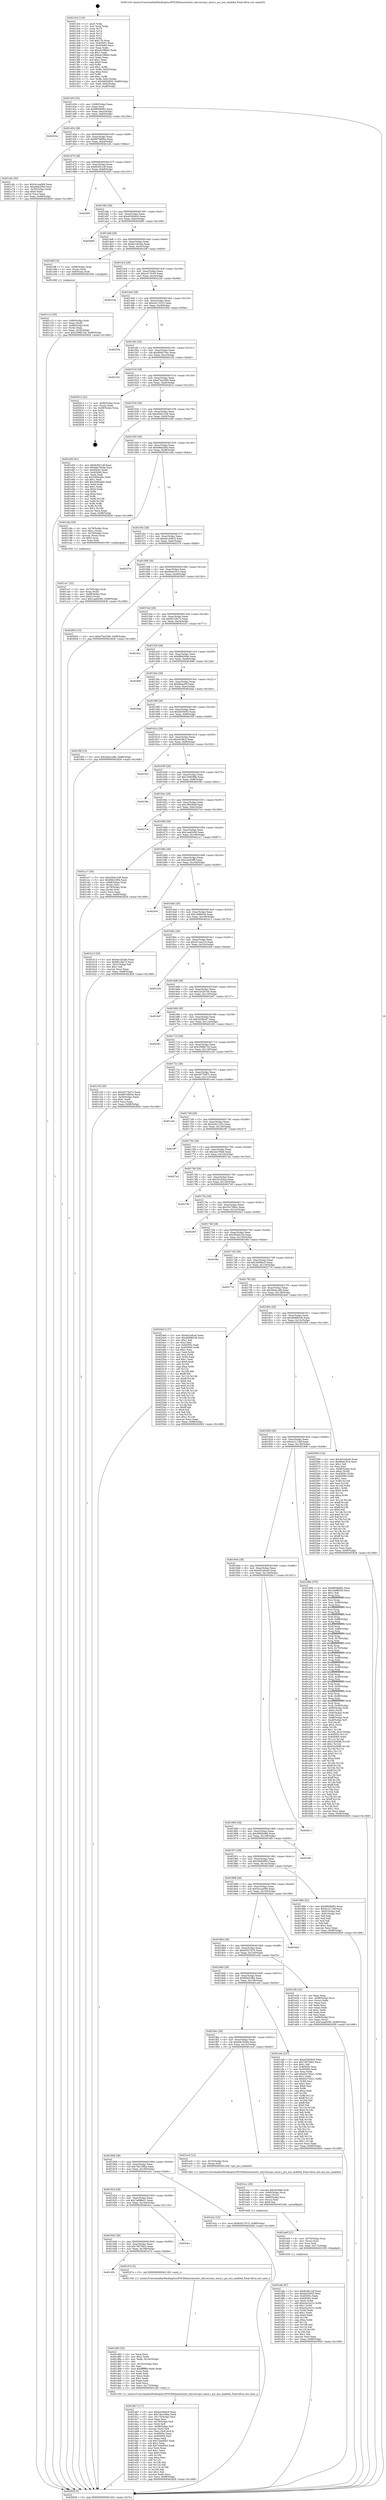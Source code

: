 digraph "0x4013c0" {
  label = "0x4013c0 (/mnt/c/Users/mathe/Desktop/tcc/POCII/binaries/extr_xhyvesrcpci_emul.c_pci_msi_enabled_Final-ollvm.out::main(0))"
  labelloc = "t"
  node[shape=record]

  Entry [label="",width=0.3,height=0.3,shape=circle,fillcolor=black,style=filled]
  "0x401434" [label="{
     0x401434 [32]\l
     | [instrs]\l
     &nbsp;&nbsp;0x401434 \<+6\>: mov -0x98(%rbp),%eax\l
     &nbsp;&nbsp;0x40143a \<+2\>: mov %eax,%ecx\l
     &nbsp;&nbsp;0x40143c \<+6\>: sub $0x885dbf62,%ecx\l
     &nbsp;&nbsp;0x401442 \<+6\>: mov %eax,-0xac(%rbp)\l
     &nbsp;&nbsp;0x401448 \<+6\>: mov %ecx,-0xb0(%rbp)\l
     &nbsp;&nbsp;0x40144e \<+6\>: je 000000000040262a \<main+0x126a\>\l
  }"]
  "0x40262a" [label="{
     0x40262a\l
  }", style=dashed]
  "0x401454" [label="{
     0x401454 [28]\l
     | [instrs]\l
     &nbsp;&nbsp;0x401454 \<+5\>: jmp 0000000000401459 \<main+0x99\>\l
     &nbsp;&nbsp;0x401459 \<+6\>: mov -0xac(%rbp),%eax\l
     &nbsp;&nbsp;0x40145f \<+5\>: sub $0x897b895a,%eax\l
     &nbsp;&nbsp;0x401464 \<+6\>: mov %eax,-0xb4(%rbp)\l
     &nbsp;&nbsp;0x40146a \<+6\>: je 0000000000401c6c \<main+0x8ac\>\l
  }"]
  Exit [label="",width=0.3,height=0.3,shape=circle,fillcolor=black,style=filled,peripheries=2]
  "0x401c6c" [label="{
     0x401c6c [30]\l
     | [instrs]\l
     &nbsp;&nbsp;0x401c6c \<+5\>: mov $0x5e1aa009,%eax\l
     &nbsp;&nbsp;0x401c71 \<+5\>: mov $0xe9de2f5d,%ecx\l
     &nbsp;&nbsp;0x401c76 \<+3\>: mov -0x30(%rbp),%edx\l
     &nbsp;&nbsp;0x401c79 \<+3\>: cmp $0x0,%edx\l
     &nbsp;&nbsp;0x401c7c \<+3\>: cmove %ecx,%eax\l
     &nbsp;&nbsp;0x401c7f \<+6\>: mov %eax,-0x98(%rbp)\l
     &nbsp;&nbsp;0x401c85 \<+5\>: jmp 0000000000402828 \<main+0x1468\>\l
  }"]
  "0x401470" [label="{
     0x401470 [28]\l
     | [instrs]\l
     &nbsp;&nbsp;0x401470 \<+5\>: jmp 0000000000401475 \<main+0xb5\>\l
     &nbsp;&nbsp;0x401475 \<+6\>: mov -0xac(%rbp),%eax\l
     &nbsp;&nbsp;0x40147b \<+5\>: sub $0x8c95c1df,%eax\l
     &nbsp;&nbsp;0x401480 \<+6\>: mov %eax,-0xb8(%rbp)\l
     &nbsp;&nbsp;0x401486 \<+6\>: je 00000000004026f3 \<main+0x1333\>\l
  }"]
  "0x401efe" [label="{
     0x401efe [97]\l
     | [instrs]\l
     &nbsp;&nbsp;0x401efe \<+5\>: mov $0x8c95c1df,%eax\l
     &nbsp;&nbsp;0x401f03 \<+5\>: mov $0xb035055,%esi\l
     &nbsp;&nbsp;0x401f08 \<+7\>: mov 0x40505c,%edx\l
     &nbsp;&nbsp;0x401f0f \<+8\>: mov 0x405060,%r8d\l
     &nbsp;&nbsp;0x401f17 \<+3\>: mov %edx,%r9d\l
     &nbsp;&nbsp;0x401f1a \<+7\>: add $0xe3a1b21c,%r9d\l
     &nbsp;&nbsp;0x401f21 \<+4\>: sub $0x1,%r9d\l
     &nbsp;&nbsp;0x401f25 \<+7\>: sub $0xe3a1b21c,%r9d\l
     &nbsp;&nbsp;0x401f2c \<+4\>: imul %r9d,%edx\l
     &nbsp;&nbsp;0x401f30 \<+3\>: and $0x1,%edx\l
     &nbsp;&nbsp;0x401f33 \<+3\>: cmp $0x0,%edx\l
     &nbsp;&nbsp;0x401f36 \<+4\>: sete %r10b\l
     &nbsp;&nbsp;0x401f3a \<+4\>: cmp $0xa,%r8d\l
     &nbsp;&nbsp;0x401f3e \<+4\>: setl %r11b\l
     &nbsp;&nbsp;0x401f42 \<+3\>: mov %r10b,%bl\l
     &nbsp;&nbsp;0x401f45 \<+3\>: and %r11b,%bl\l
     &nbsp;&nbsp;0x401f48 \<+3\>: xor %r11b,%r10b\l
     &nbsp;&nbsp;0x401f4b \<+3\>: or %r10b,%bl\l
     &nbsp;&nbsp;0x401f4e \<+3\>: test $0x1,%bl\l
     &nbsp;&nbsp;0x401f51 \<+3\>: cmovne %esi,%eax\l
     &nbsp;&nbsp;0x401f54 \<+6\>: mov %eax,-0x98(%rbp)\l
     &nbsp;&nbsp;0x401f5a \<+5\>: jmp 0000000000402828 \<main+0x1468\>\l
  }"]
  "0x4026f3" [label="{
     0x4026f3\l
  }", style=dashed]
  "0x40148c" [label="{
     0x40148c [28]\l
     | [instrs]\l
     &nbsp;&nbsp;0x40148c \<+5\>: jmp 0000000000401491 \<main+0xd1\>\l
     &nbsp;&nbsp;0x401491 \<+6\>: mov -0xac(%rbp),%eax\l
     &nbsp;&nbsp;0x401497 \<+5\>: sub $0xa5540dc9,%eax\l
     &nbsp;&nbsp;0x40149c \<+6\>: mov %eax,-0xbc(%rbp)\l
     &nbsp;&nbsp;0x4014a2 \<+6\>: je 0000000000402690 \<main+0x12d0\>\l
  }"]
  "0x401ee9" [label="{
     0x401ee9 [21]\l
     | [instrs]\l
     &nbsp;&nbsp;0x401ee9 \<+4\>: mov -0x70(%rbp),%rcx\l
     &nbsp;&nbsp;0x401eed \<+3\>: mov (%rcx),%rcx\l
     &nbsp;&nbsp;0x401ef0 \<+3\>: mov %rcx,%rdi\l
     &nbsp;&nbsp;0x401ef3 \<+6\>: mov %eax,-0x174(%rbp)\l
     &nbsp;&nbsp;0x401ef9 \<+5\>: call 0000000000401030 \<free@plt\>\l
     | [calls]\l
     &nbsp;&nbsp;0x401030 \{1\} (unknown)\l
  }"]
  "0x402690" [label="{
     0x402690\l
  }", style=dashed]
  "0x4014a8" [label="{
     0x4014a8 [28]\l
     | [instrs]\l
     &nbsp;&nbsp;0x4014a8 \<+5\>: jmp 00000000004014ad \<main+0xed\>\l
     &nbsp;&nbsp;0x4014ad \<+6\>: mov -0xac(%rbp),%eax\l
     &nbsp;&nbsp;0x4014b3 \<+5\>: sub $0xbe1d3cbb,%eax\l
     &nbsp;&nbsp;0x4014b8 \<+6\>: mov %eax,-0xc0(%rbp)\l
     &nbsp;&nbsp;0x4014be \<+6\>: je 0000000000401bff \<main+0x83f\>\l
  }"]
  "0x401ecc" [label="{
     0x401ecc [29]\l
     | [instrs]\l
     &nbsp;&nbsp;0x401ecc \<+10\>: movabs $0x4030d6,%rdi\l
     &nbsp;&nbsp;0x401ed6 \<+4\>: mov -0x60(%rbp),%rcx\l
     &nbsp;&nbsp;0x401eda \<+2\>: mov %eax,(%rcx)\l
     &nbsp;&nbsp;0x401edc \<+4\>: mov -0x60(%rbp),%rcx\l
     &nbsp;&nbsp;0x401ee0 \<+2\>: mov (%rcx),%esi\l
     &nbsp;&nbsp;0x401ee2 \<+2\>: mov $0x0,%al\l
     &nbsp;&nbsp;0x401ee4 \<+5\>: call 0000000000401040 \<printf@plt\>\l
     | [calls]\l
     &nbsp;&nbsp;0x401040 \{1\} (unknown)\l
  }"]
  "0x401bff" [label="{
     0x401bff [19]\l
     | [instrs]\l
     &nbsp;&nbsp;0x401bff \<+7\>: mov -0x88(%rbp),%rax\l
     &nbsp;&nbsp;0x401c06 \<+3\>: mov (%rax),%rax\l
     &nbsp;&nbsp;0x401c09 \<+4\>: mov 0x8(%rax),%rdi\l
     &nbsp;&nbsp;0x401c0d \<+5\>: call 0000000000401060 \<atoi@plt\>\l
     | [calls]\l
     &nbsp;&nbsp;0x401060 \{1\} (unknown)\l
  }"]
  "0x4014c4" [label="{
     0x4014c4 [28]\l
     | [instrs]\l
     &nbsp;&nbsp;0x4014c4 \<+5\>: jmp 00000000004014c9 \<main+0x109\>\l
     &nbsp;&nbsp;0x4014c9 \<+6\>: mov -0xac(%rbp),%eax\l
     &nbsp;&nbsp;0x4014cf \<+5\>: sub $0xc4170c63,%eax\l
     &nbsp;&nbsp;0x4014d4 \<+6\>: mov %eax,-0xc4(%rbp)\l
     &nbsp;&nbsp;0x4014da \<+6\>: je 000000000040222b \<main+0xe6b\>\l
  }"]
  "0x401db7" [label="{
     0x401db7 [117]\l
     | [instrs]\l
     &nbsp;&nbsp;0x401db7 \<+5\>: mov $0xa5540dc9,%ecx\l
     &nbsp;&nbsp;0x401dbc \<+5\>: mov $0x74b109ba,%edx\l
     &nbsp;&nbsp;0x401dc1 \<+6\>: mov -0x170(%rbp),%esi\l
     &nbsp;&nbsp;0x401dc7 \<+3\>: imul %eax,%esi\l
     &nbsp;&nbsp;0x401dca \<+4\>: mov -0x70(%rbp),%r8\l
     &nbsp;&nbsp;0x401dce \<+3\>: mov (%r8),%r8\l
     &nbsp;&nbsp;0x401dd1 \<+4\>: mov -0x68(%rbp),%r9\l
     &nbsp;&nbsp;0x401dd5 \<+3\>: movslq (%r9),%r9\l
     &nbsp;&nbsp;0x401dd8 \<+4\>: mov %esi,(%r8,%r9,4)\l
     &nbsp;&nbsp;0x401ddc \<+7\>: mov 0x40505c,%eax\l
     &nbsp;&nbsp;0x401de3 \<+7\>: mov 0x405060,%esi\l
     &nbsp;&nbsp;0x401dea \<+2\>: mov %eax,%edi\l
     &nbsp;&nbsp;0x401dec \<+6\>: sub $0x7cba95b3,%edi\l
     &nbsp;&nbsp;0x401df2 \<+3\>: sub $0x1,%edi\l
     &nbsp;&nbsp;0x401df5 \<+6\>: add $0x7cba95b3,%edi\l
     &nbsp;&nbsp;0x401dfb \<+3\>: imul %edi,%eax\l
     &nbsp;&nbsp;0x401dfe \<+3\>: and $0x1,%eax\l
     &nbsp;&nbsp;0x401e01 \<+3\>: cmp $0x0,%eax\l
     &nbsp;&nbsp;0x401e04 \<+4\>: sete %r10b\l
     &nbsp;&nbsp;0x401e08 \<+3\>: cmp $0xa,%esi\l
     &nbsp;&nbsp;0x401e0b \<+4\>: setl %r11b\l
     &nbsp;&nbsp;0x401e0f \<+3\>: mov %r10b,%bl\l
     &nbsp;&nbsp;0x401e12 \<+3\>: and %r11b,%bl\l
     &nbsp;&nbsp;0x401e15 \<+3\>: xor %r11b,%r10b\l
     &nbsp;&nbsp;0x401e18 \<+3\>: or %r10b,%bl\l
     &nbsp;&nbsp;0x401e1b \<+3\>: test $0x1,%bl\l
     &nbsp;&nbsp;0x401e1e \<+3\>: cmovne %edx,%ecx\l
     &nbsp;&nbsp;0x401e21 \<+6\>: mov %ecx,-0x98(%rbp)\l
     &nbsp;&nbsp;0x401e27 \<+5\>: jmp 0000000000402828 \<main+0x1468\>\l
  }"]
  "0x40222b" [label="{
     0x40222b\l
  }", style=dashed]
  "0x4014e0" [label="{
     0x4014e0 [28]\l
     | [instrs]\l
     &nbsp;&nbsp;0x4014e0 \<+5\>: jmp 00000000004014e5 \<main+0x125\>\l
     &nbsp;&nbsp;0x4014e5 \<+6\>: mov -0xac(%rbp),%eax\l
     &nbsp;&nbsp;0x4014eb \<+5\>: sub $0xcd113223,%eax\l
     &nbsp;&nbsp;0x4014f0 \<+6\>: mov %eax,-0xc8(%rbp)\l
     &nbsp;&nbsp;0x4014f6 \<+6\>: je 000000000040230a \<main+0xf4a\>\l
  }"]
  "0x401d83" [label="{
     0x401d83 [52]\l
     | [instrs]\l
     &nbsp;&nbsp;0x401d83 \<+2\>: xor %ecx,%ecx\l
     &nbsp;&nbsp;0x401d85 \<+5\>: mov $0x2,%edx\l
     &nbsp;&nbsp;0x401d8a \<+6\>: mov %edx,-0x16c(%rbp)\l
     &nbsp;&nbsp;0x401d90 \<+1\>: cltd\l
     &nbsp;&nbsp;0x401d91 \<+6\>: mov -0x16c(%rbp),%esi\l
     &nbsp;&nbsp;0x401d97 \<+2\>: idiv %esi\l
     &nbsp;&nbsp;0x401d99 \<+6\>: imul $0xfffffffe,%edx,%edx\l
     &nbsp;&nbsp;0x401d9f \<+2\>: mov %ecx,%edi\l
     &nbsp;&nbsp;0x401da1 \<+2\>: sub %edx,%edi\l
     &nbsp;&nbsp;0x401da3 \<+2\>: mov %ecx,%edx\l
     &nbsp;&nbsp;0x401da5 \<+3\>: sub $0x1,%edx\l
     &nbsp;&nbsp;0x401da8 \<+2\>: add %edx,%edi\l
     &nbsp;&nbsp;0x401daa \<+2\>: sub %edi,%ecx\l
     &nbsp;&nbsp;0x401dac \<+6\>: mov %ecx,-0x170(%rbp)\l
     &nbsp;&nbsp;0x401db2 \<+5\>: call 0000000000401160 \<next_i\>\l
     | [calls]\l
     &nbsp;&nbsp;0x401160 \{1\} (/mnt/c/Users/mathe/Desktop/tcc/POCII/binaries/extr_xhyvesrcpci_emul.c_pci_msi_enabled_Final-ollvm.out::next_i)\l
  }"]
  "0x40230a" [label="{
     0x40230a\l
  }", style=dashed]
  "0x4014fc" [label="{
     0x4014fc [28]\l
     | [instrs]\l
     &nbsp;&nbsp;0x4014fc \<+5\>: jmp 0000000000401501 \<main+0x141\>\l
     &nbsp;&nbsp;0x401501 \<+6\>: mov -0xac(%rbp),%eax\l
     &nbsp;&nbsp;0x401507 \<+5\>: sub $0xd0d473ec,%eax\l
     &nbsp;&nbsp;0x40150c \<+6\>: mov %eax,-0xcc(%rbp)\l
     &nbsp;&nbsp;0x401512 \<+6\>: je 0000000000402162 \<main+0xda2\>\l
  }"]
  "0x40195c" [label="{
     0x40195c\l
  }", style=dashed]
  "0x402162" [label="{
     0x402162\l
  }", style=dashed]
  "0x401518" [label="{
     0x401518 [28]\l
     | [instrs]\l
     &nbsp;&nbsp;0x401518 \<+5\>: jmp 000000000040151d \<main+0x15d\>\l
     &nbsp;&nbsp;0x40151d \<+6\>: mov -0xac(%rbp),%eax\l
     &nbsp;&nbsp;0x401523 \<+5\>: sub $0xd7be3290,%eax\l
     &nbsp;&nbsp;0x401528 \<+6\>: mov %eax,-0xd0(%rbp)\l
     &nbsp;&nbsp;0x40152e \<+6\>: je 0000000000402612 \<main+0x1252\>\l
  }"]
  "0x401d7e" [label="{
     0x401d7e [5]\l
     | [instrs]\l
     &nbsp;&nbsp;0x401d7e \<+5\>: call 0000000000401160 \<next_i\>\l
     | [calls]\l
     &nbsp;&nbsp;0x401160 \{1\} (/mnt/c/Users/mathe/Desktop/tcc/POCII/binaries/extr_xhyvesrcpci_emul.c_pci_msi_enabled_Final-ollvm.out::next_i)\l
  }"]
  "0x402612" [label="{
     0x402612 [24]\l
     | [instrs]\l
     &nbsp;&nbsp;0x402612 \<+7\>: mov -0x90(%rbp),%rax\l
     &nbsp;&nbsp;0x402619 \<+2\>: mov (%rax),%eax\l
     &nbsp;&nbsp;0x40261b \<+4\>: lea -0x28(%rbp),%rsp\l
     &nbsp;&nbsp;0x40261f \<+1\>: pop %rbx\l
     &nbsp;&nbsp;0x402620 \<+2\>: pop %r12\l
     &nbsp;&nbsp;0x402622 \<+2\>: pop %r13\l
     &nbsp;&nbsp;0x402624 \<+2\>: pop %r14\l
     &nbsp;&nbsp;0x402626 \<+2\>: pop %r15\l
     &nbsp;&nbsp;0x402628 \<+1\>: pop %rbp\l
     &nbsp;&nbsp;0x402629 \<+1\>: ret\l
  }"]
  "0x401534" [label="{
     0x401534 [28]\l
     | [instrs]\l
     &nbsp;&nbsp;0x401534 \<+5\>: jmp 0000000000401539 \<main+0x179\>\l
     &nbsp;&nbsp;0x401539 \<+6\>: mov -0xac(%rbp),%eax\l
     &nbsp;&nbsp;0x40153f \<+5\>: sub $0xe5b61238,%eax\l
     &nbsp;&nbsp;0x401544 \<+6\>: mov %eax,-0xd4(%rbp)\l
     &nbsp;&nbsp;0x40154a \<+6\>: je 0000000000401e65 \<main+0xaa5\>\l
  }"]
  "0x401940" [label="{
     0x401940 [28]\l
     | [instrs]\l
     &nbsp;&nbsp;0x401940 \<+5\>: jmp 0000000000401945 \<main+0x585\>\l
     &nbsp;&nbsp;0x401945 \<+6\>: mov -0xac(%rbp),%eax\l
     &nbsp;&nbsp;0x40194b \<+5\>: sub $0x7d07feb2,%eax\l
     &nbsp;&nbsp;0x401950 \<+6\>: mov %eax,-0x168(%rbp)\l
     &nbsp;&nbsp;0x401956 \<+6\>: je 0000000000401d7e \<main+0x9be\>\l
  }"]
  "0x401e65" [label="{
     0x401e65 [91]\l
     | [instrs]\l
     &nbsp;&nbsp;0x401e65 \<+5\>: mov $0x8c95c1df,%eax\l
     &nbsp;&nbsp;0x401e6a \<+5\>: mov $0x6de765da,%ecx\l
     &nbsp;&nbsp;0x401e6f \<+7\>: mov 0x40505c,%edx\l
     &nbsp;&nbsp;0x401e76 \<+7\>: mov 0x405060,%esi\l
     &nbsp;&nbsp;0x401e7d \<+2\>: mov %edx,%edi\l
     &nbsp;&nbsp;0x401e7f \<+6\>: sub $0x340bcb6c,%edi\l
     &nbsp;&nbsp;0x401e85 \<+3\>: sub $0x1,%edi\l
     &nbsp;&nbsp;0x401e88 \<+6\>: add $0x340bcb6c,%edi\l
     &nbsp;&nbsp;0x401e8e \<+3\>: imul %edi,%edx\l
     &nbsp;&nbsp;0x401e91 \<+3\>: and $0x1,%edx\l
     &nbsp;&nbsp;0x401e94 \<+3\>: cmp $0x0,%edx\l
     &nbsp;&nbsp;0x401e97 \<+4\>: sete %r8b\l
     &nbsp;&nbsp;0x401e9b \<+3\>: cmp $0xa,%esi\l
     &nbsp;&nbsp;0x401e9e \<+4\>: setl %r9b\l
     &nbsp;&nbsp;0x401ea2 \<+3\>: mov %r8b,%r10b\l
     &nbsp;&nbsp;0x401ea5 \<+3\>: and %r9b,%r10b\l
     &nbsp;&nbsp;0x401ea8 \<+3\>: xor %r9b,%r8b\l
     &nbsp;&nbsp;0x401eab \<+3\>: or %r8b,%r10b\l
     &nbsp;&nbsp;0x401eae \<+4\>: test $0x1,%r10b\l
     &nbsp;&nbsp;0x401eb2 \<+3\>: cmovne %ecx,%eax\l
     &nbsp;&nbsp;0x401eb5 \<+6\>: mov %eax,-0x98(%rbp)\l
     &nbsp;&nbsp;0x401ebb \<+5\>: jmp 0000000000402828 \<main+0x1468\>\l
  }"]
  "0x401550" [label="{
     0x401550 [28]\l
     | [instrs]\l
     &nbsp;&nbsp;0x401550 \<+5\>: jmp 0000000000401555 \<main+0x195\>\l
     &nbsp;&nbsp;0x401555 \<+6\>: mov -0xac(%rbp),%eax\l
     &nbsp;&nbsp;0x40155b \<+5\>: sub $0xe9de2f5d,%eax\l
     &nbsp;&nbsp;0x401560 \<+6\>: mov %eax,-0xd8(%rbp)\l
     &nbsp;&nbsp;0x401566 \<+6\>: je 0000000000401c8a \<main+0x8ca\>\l
  }"]
  "0x4024cc" [label="{
     0x4024cc\l
  }", style=dashed]
  "0x401c8a" [label="{
     0x401c8a [29]\l
     | [instrs]\l
     &nbsp;&nbsp;0x401c8a \<+4\>: mov -0x78(%rbp),%rax\l
     &nbsp;&nbsp;0x401c8e \<+6\>: movl $0x1,(%rax)\l
     &nbsp;&nbsp;0x401c94 \<+4\>: mov -0x78(%rbp),%rax\l
     &nbsp;&nbsp;0x401c98 \<+3\>: movslq (%rax),%rax\l
     &nbsp;&nbsp;0x401c9b \<+4\>: shl $0x2,%rax\l
     &nbsp;&nbsp;0x401c9f \<+3\>: mov %rax,%rdi\l
     &nbsp;&nbsp;0x401ca2 \<+5\>: call 0000000000401050 \<malloc@plt\>\l
     | [calls]\l
     &nbsp;&nbsp;0x401050 \{1\} (unknown)\l
  }"]
  "0x40156c" [label="{
     0x40156c [28]\l
     | [instrs]\l
     &nbsp;&nbsp;0x40156c \<+5\>: jmp 0000000000401571 \<main+0x1b1\>\l
     &nbsp;&nbsp;0x401571 \<+6\>: mov -0xac(%rbp),%eax\l
     &nbsp;&nbsp;0x401577 \<+5\>: sub $0xeb1d3b22,%eax\l
     &nbsp;&nbsp;0x40157c \<+6\>: mov %eax,-0xdc(%rbp)\l
     &nbsp;&nbsp;0x401582 \<+6\>: je 000000000040237d \<main+0xfbd\>\l
  }"]
  "0x401924" [label="{
     0x401924 [28]\l
     | [instrs]\l
     &nbsp;&nbsp;0x401924 \<+5\>: jmp 0000000000401929 \<main+0x569\>\l
     &nbsp;&nbsp;0x401929 \<+6\>: mov -0xac(%rbp),%eax\l
     &nbsp;&nbsp;0x40192f \<+5\>: sub $0x7a898e21,%eax\l
     &nbsp;&nbsp;0x401934 \<+6\>: mov %eax,-0x164(%rbp)\l
     &nbsp;&nbsp;0x40193a \<+6\>: je 00000000004024cc \<main+0x110c\>\l
  }"]
  "0x40237d" [label="{
     0x40237d\l
  }", style=dashed]
  "0x401588" [label="{
     0x401588 [28]\l
     | [instrs]\l
     &nbsp;&nbsp;0x401588 \<+5\>: jmp 000000000040158d \<main+0x1cd\>\l
     &nbsp;&nbsp;0x40158d \<+6\>: mov -0xac(%rbp),%eax\l
     &nbsp;&nbsp;0x401593 \<+5\>: sub $0xf0eb1814,%eax\l
     &nbsp;&nbsp;0x401598 \<+6\>: mov %eax,-0xe0(%rbp)\l
     &nbsp;&nbsp;0x40159e \<+6\>: je 0000000000402603 \<main+0x1243\>\l
  }"]
  "0x401e2c" [label="{
     0x401e2c [15]\l
     | [instrs]\l
     &nbsp;&nbsp;0x401e2c \<+10\>: movl $0x64527b75,-0x98(%rbp)\l
     &nbsp;&nbsp;0x401e36 \<+5\>: jmp 0000000000402828 \<main+0x1468\>\l
  }"]
  "0x402603" [label="{
     0x402603 [15]\l
     | [instrs]\l
     &nbsp;&nbsp;0x402603 \<+10\>: movl $0xd7be3290,-0x98(%rbp)\l
     &nbsp;&nbsp;0x40260d \<+5\>: jmp 0000000000402828 \<main+0x1468\>\l
  }"]
  "0x4015a4" [label="{
     0x4015a4 [28]\l
     | [instrs]\l
     &nbsp;&nbsp;0x4015a4 \<+5\>: jmp 00000000004015a9 \<main+0x1e9\>\l
     &nbsp;&nbsp;0x4015a9 \<+6\>: mov -0xac(%rbp),%eax\l
     &nbsp;&nbsp;0x4015af \<+5\>: sub $0xf6129a72,%eax\l
     &nbsp;&nbsp;0x4015b4 \<+6\>: mov %eax,-0xe4(%rbp)\l
     &nbsp;&nbsp;0x4015ba \<+6\>: je 0000000000401b31 \<main+0x771\>\l
  }"]
  "0x401908" [label="{
     0x401908 [28]\l
     | [instrs]\l
     &nbsp;&nbsp;0x401908 \<+5\>: jmp 000000000040190d \<main+0x54d\>\l
     &nbsp;&nbsp;0x40190d \<+6\>: mov -0xac(%rbp),%eax\l
     &nbsp;&nbsp;0x401913 \<+5\>: sub $0x74b109ba,%eax\l
     &nbsp;&nbsp;0x401918 \<+6\>: mov %eax,-0x160(%rbp)\l
     &nbsp;&nbsp;0x40191e \<+6\>: je 0000000000401e2c \<main+0xa6c\>\l
  }"]
  "0x401b31" [label="{
     0x401b31\l
  }", style=dashed]
  "0x4015c0" [label="{
     0x4015c0 [28]\l
     | [instrs]\l
     &nbsp;&nbsp;0x4015c0 \<+5\>: jmp 00000000004015c5 \<main+0x205\>\l
     &nbsp;&nbsp;0x4015c5 \<+6\>: mov -0xac(%rbp),%eax\l
     &nbsp;&nbsp;0x4015cb \<+5\>: sub $0xf86d264b,%eax\l
     &nbsp;&nbsp;0x4015d0 \<+6\>: mov %eax,-0xe8(%rbp)\l
     &nbsp;&nbsp;0x4015d6 \<+6\>: je 000000000040266f \<main+0x12af\>\l
  }"]
  "0x401ec0" [label="{
     0x401ec0 [12]\l
     | [instrs]\l
     &nbsp;&nbsp;0x401ec0 \<+4\>: mov -0x70(%rbp),%rax\l
     &nbsp;&nbsp;0x401ec4 \<+3\>: mov (%rax),%rdi\l
     &nbsp;&nbsp;0x401ec7 \<+5\>: call 00000000004013b0 \<pci_msi_enabled\>\l
     | [calls]\l
     &nbsp;&nbsp;0x4013b0 \{1\} (/mnt/c/Users/mathe/Desktop/tcc/POCII/binaries/extr_xhyvesrcpci_emul.c_pci_msi_enabled_Final-ollvm.out::pci_msi_enabled)\l
  }"]
  "0x40266f" [label="{
     0x40266f\l
  }", style=dashed]
  "0x4015dc" [label="{
     0x4015dc [28]\l
     | [instrs]\l
     &nbsp;&nbsp;0x4015dc \<+5\>: jmp 00000000004015e1 \<main+0x221\>\l
     &nbsp;&nbsp;0x4015e1 \<+6\>: mov -0xac(%rbp),%eax\l
     &nbsp;&nbsp;0x4015e7 \<+5\>: sub $0xfa6acf5f,%eax\l
     &nbsp;&nbsp;0x4015ec \<+6\>: mov %eax,-0xec(%rbp)\l
     &nbsp;&nbsp;0x4015f2 \<+6\>: je 00000000004024ae \<main+0x10ee\>\l
  }"]
  "0x4018ec" [label="{
     0x4018ec [28]\l
     | [instrs]\l
     &nbsp;&nbsp;0x4018ec \<+5\>: jmp 00000000004018f1 \<main+0x531\>\l
     &nbsp;&nbsp;0x4018f1 \<+6\>: mov -0xac(%rbp),%eax\l
     &nbsp;&nbsp;0x4018f7 \<+5\>: sub $0x6de765da,%eax\l
     &nbsp;&nbsp;0x4018fc \<+6\>: mov %eax,-0x15c(%rbp)\l
     &nbsp;&nbsp;0x401902 \<+6\>: je 0000000000401ec0 \<main+0xb00\>\l
  }"]
  "0x4024ae" [label="{
     0x4024ae\l
  }", style=dashed]
  "0x4015f8" [label="{
     0x4015f8 [28]\l
     | [instrs]\l
     &nbsp;&nbsp;0x4015f8 \<+5\>: jmp 00000000004015fd \<main+0x23d\>\l
     &nbsp;&nbsp;0x4015fd \<+6\>: mov -0xac(%rbp),%eax\l
     &nbsp;&nbsp;0x401603 \<+5\>: sub $0xb035055,%eax\l
     &nbsp;&nbsp;0x401608 \<+6\>: mov %eax,-0xf0(%rbp)\l
     &nbsp;&nbsp;0x40160e \<+6\>: je 0000000000401f5f \<main+0xb9f\>\l
  }"]
  "0x401ceb" [label="{
     0x401ceb [147]\l
     | [instrs]\l
     &nbsp;&nbsp;0x401ceb \<+5\>: mov $0xa5540dc9,%eax\l
     &nbsp;&nbsp;0x401cf0 \<+5\>: mov $0x7d07feb2,%ecx\l
     &nbsp;&nbsp;0x401cf5 \<+2\>: mov $0x1,%dl\l
     &nbsp;&nbsp;0x401cf7 \<+7\>: mov 0x40505c,%esi\l
     &nbsp;&nbsp;0x401cfe \<+7\>: mov 0x405060,%edi\l
     &nbsp;&nbsp;0x401d05 \<+3\>: mov %esi,%r8d\l
     &nbsp;&nbsp;0x401d08 \<+7\>: add $0x83c70421,%r8d\l
     &nbsp;&nbsp;0x401d0f \<+4\>: sub $0x1,%r8d\l
     &nbsp;&nbsp;0x401d13 \<+7\>: sub $0x83c70421,%r8d\l
     &nbsp;&nbsp;0x401d1a \<+4\>: imul %r8d,%esi\l
     &nbsp;&nbsp;0x401d1e \<+3\>: and $0x1,%esi\l
     &nbsp;&nbsp;0x401d21 \<+3\>: cmp $0x0,%esi\l
     &nbsp;&nbsp;0x401d24 \<+4\>: sete %r9b\l
     &nbsp;&nbsp;0x401d28 \<+3\>: cmp $0xa,%edi\l
     &nbsp;&nbsp;0x401d2b \<+4\>: setl %r10b\l
     &nbsp;&nbsp;0x401d2f \<+3\>: mov %r9b,%r11b\l
     &nbsp;&nbsp;0x401d32 \<+4\>: xor $0xff,%r11b\l
     &nbsp;&nbsp;0x401d36 \<+3\>: mov %r10b,%bl\l
     &nbsp;&nbsp;0x401d39 \<+3\>: xor $0xff,%bl\l
     &nbsp;&nbsp;0x401d3c \<+3\>: xor $0x0,%dl\l
     &nbsp;&nbsp;0x401d3f \<+3\>: mov %r11b,%r14b\l
     &nbsp;&nbsp;0x401d42 \<+4\>: and $0x0,%r14b\l
     &nbsp;&nbsp;0x401d46 \<+3\>: and %dl,%r9b\l
     &nbsp;&nbsp;0x401d49 \<+3\>: mov %bl,%r15b\l
     &nbsp;&nbsp;0x401d4c \<+4\>: and $0x0,%r15b\l
     &nbsp;&nbsp;0x401d50 \<+3\>: and %dl,%r10b\l
     &nbsp;&nbsp;0x401d53 \<+3\>: or %r9b,%r14b\l
     &nbsp;&nbsp;0x401d56 \<+3\>: or %r10b,%r15b\l
     &nbsp;&nbsp;0x401d59 \<+3\>: xor %r15b,%r14b\l
     &nbsp;&nbsp;0x401d5c \<+3\>: or %bl,%r11b\l
     &nbsp;&nbsp;0x401d5f \<+4\>: xor $0xff,%r11b\l
     &nbsp;&nbsp;0x401d63 \<+3\>: or $0x0,%dl\l
     &nbsp;&nbsp;0x401d66 \<+3\>: and %dl,%r11b\l
     &nbsp;&nbsp;0x401d69 \<+3\>: or %r11b,%r14b\l
     &nbsp;&nbsp;0x401d6c \<+4\>: test $0x1,%r14b\l
     &nbsp;&nbsp;0x401d70 \<+3\>: cmovne %ecx,%eax\l
     &nbsp;&nbsp;0x401d73 \<+6\>: mov %eax,-0x98(%rbp)\l
     &nbsp;&nbsp;0x401d79 \<+5\>: jmp 0000000000402828 \<main+0x1468\>\l
  }"]
  "0x401f5f" [label="{
     0x401f5f [15]\l
     | [instrs]\l
     &nbsp;&nbsp;0x401f5f \<+10\>: movl $0x3b4a1a9b,-0x98(%rbp)\l
     &nbsp;&nbsp;0x401f69 \<+5\>: jmp 0000000000402828 \<main+0x1468\>\l
  }"]
  "0x401614" [label="{
     0x401614 [28]\l
     | [instrs]\l
     &nbsp;&nbsp;0x401614 \<+5\>: jmp 0000000000401619 \<main+0x259\>\l
     &nbsp;&nbsp;0x401619 \<+6\>: mov -0xac(%rbp),%eax\l
     &nbsp;&nbsp;0x40161f \<+5\>: sub $0xc81f6c3,%eax\l
     &nbsp;&nbsp;0x401624 \<+6\>: mov %eax,-0xf4(%rbp)\l
     &nbsp;&nbsp;0x40162a \<+6\>: je 00000000004023e2 \<main+0x1022\>\l
  }"]
  "0x4018d0" [label="{
     0x4018d0 [28]\l
     | [instrs]\l
     &nbsp;&nbsp;0x4018d0 \<+5\>: jmp 00000000004018d5 \<main+0x515\>\l
     &nbsp;&nbsp;0x4018d5 \<+6\>: mov -0xac(%rbp),%eax\l
     &nbsp;&nbsp;0x4018db \<+5\>: sub $0x69422f94,%eax\l
     &nbsp;&nbsp;0x4018e0 \<+6\>: mov %eax,-0x158(%rbp)\l
     &nbsp;&nbsp;0x4018e6 \<+6\>: je 0000000000401ceb \<main+0x92b\>\l
  }"]
  "0x4023e2" [label="{
     0x4023e2\l
  }", style=dashed]
  "0x401630" [label="{
     0x401630 [28]\l
     | [instrs]\l
     &nbsp;&nbsp;0x401630 \<+5\>: jmp 0000000000401635 \<main+0x275\>\l
     &nbsp;&nbsp;0x401635 \<+6\>: mov -0xac(%rbp),%eax\l
     &nbsp;&nbsp;0x40163b \<+5\>: sub $0x18483f9b,%eax\l
     &nbsp;&nbsp;0x401640 \<+6\>: mov %eax,-0xf8(%rbp)\l
     &nbsp;&nbsp;0x401646 \<+6\>: je 000000000040238c \<main+0xfcc\>\l
  }"]
  "0x401e3b" [label="{
     0x401e3b [42]\l
     | [instrs]\l
     &nbsp;&nbsp;0x401e3b \<+2\>: xor %eax,%eax\l
     &nbsp;&nbsp;0x401e3d \<+4\>: mov -0x68(%rbp),%rcx\l
     &nbsp;&nbsp;0x401e41 \<+2\>: mov (%rcx),%edx\l
     &nbsp;&nbsp;0x401e43 \<+2\>: mov %eax,%esi\l
     &nbsp;&nbsp;0x401e45 \<+2\>: sub %edx,%esi\l
     &nbsp;&nbsp;0x401e47 \<+2\>: mov %eax,%edx\l
     &nbsp;&nbsp;0x401e49 \<+3\>: sub $0x1,%edx\l
     &nbsp;&nbsp;0x401e4c \<+2\>: add %edx,%esi\l
     &nbsp;&nbsp;0x401e4e \<+2\>: sub %esi,%eax\l
     &nbsp;&nbsp;0x401e50 \<+4\>: mov -0x68(%rbp),%rcx\l
     &nbsp;&nbsp;0x401e54 \<+2\>: mov %eax,(%rcx)\l
     &nbsp;&nbsp;0x401e56 \<+10\>: movl $0x1aad5c90,-0x98(%rbp)\l
     &nbsp;&nbsp;0x401e60 \<+5\>: jmp 0000000000402828 \<main+0x1468\>\l
  }"]
  "0x40238c" [label="{
     0x40238c\l
  }", style=dashed]
  "0x40164c" [label="{
     0x40164c [28]\l
     | [instrs]\l
     &nbsp;&nbsp;0x40164c \<+5\>: jmp 0000000000401651 \<main+0x291\>\l
     &nbsp;&nbsp;0x401651 \<+6\>: mov -0xac(%rbp),%eax\l
     &nbsp;&nbsp;0x401657 \<+5\>: sub $0x18f2d04f,%eax\l
     &nbsp;&nbsp;0x40165c \<+6\>: mov %eax,-0xfc(%rbp)\l
     &nbsp;&nbsp;0x401662 \<+6\>: je 00000000004027c4 \<main+0x1404\>\l
  }"]
  "0x4018b4" [label="{
     0x4018b4 [28]\l
     | [instrs]\l
     &nbsp;&nbsp;0x4018b4 \<+5\>: jmp 00000000004018b9 \<main+0x4f9\>\l
     &nbsp;&nbsp;0x4018b9 \<+6\>: mov -0xac(%rbp),%eax\l
     &nbsp;&nbsp;0x4018bf \<+5\>: sub $0x64527b75,%eax\l
     &nbsp;&nbsp;0x4018c4 \<+6\>: mov %eax,-0x154(%rbp)\l
     &nbsp;&nbsp;0x4018ca \<+6\>: je 0000000000401e3b \<main+0xa7b\>\l
  }"]
  "0x4027c4" [label="{
     0x4027c4\l
  }", style=dashed]
  "0x401668" [label="{
     0x401668 [28]\l
     | [instrs]\l
     &nbsp;&nbsp;0x401668 \<+5\>: jmp 000000000040166d \<main+0x2ad\>\l
     &nbsp;&nbsp;0x40166d \<+6\>: mov -0xac(%rbp),%eax\l
     &nbsp;&nbsp;0x401673 \<+5\>: sub $0x1aad5c90,%eax\l
     &nbsp;&nbsp;0x401678 \<+6\>: mov %eax,-0x100(%rbp)\l
     &nbsp;&nbsp;0x40167e \<+6\>: je 0000000000401cc7 \<main+0x907\>\l
  }"]
  "0x4024bd" [label="{
     0x4024bd\l
  }", style=dashed]
  "0x401cc7" [label="{
     0x401cc7 [36]\l
     | [instrs]\l
     &nbsp;&nbsp;0x401cc7 \<+5\>: mov $0xe5b61238,%eax\l
     &nbsp;&nbsp;0x401ccc \<+5\>: mov $0x69422f94,%ecx\l
     &nbsp;&nbsp;0x401cd1 \<+4\>: mov -0x68(%rbp),%rdx\l
     &nbsp;&nbsp;0x401cd5 \<+2\>: mov (%rdx),%esi\l
     &nbsp;&nbsp;0x401cd7 \<+4\>: mov -0x78(%rbp),%rdx\l
     &nbsp;&nbsp;0x401cdb \<+2\>: cmp (%rdx),%esi\l
     &nbsp;&nbsp;0x401cdd \<+3\>: cmovl %ecx,%eax\l
     &nbsp;&nbsp;0x401ce0 \<+6\>: mov %eax,-0x98(%rbp)\l
     &nbsp;&nbsp;0x401ce6 \<+5\>: jmp 0000000000402828 \<main+0x1468\>\l
  }"]
  "0x401684" [label="{
     0x401684 [28]\l
     | [instrs]\l
     &nbsp;&nbsp;0x401684 \<+5\>: jmp 0000000000401689 \<main+0x2c9\>\l
     &nbsp;&nbsp;0x401689 \<+6\>: mov -0xac(%rbp),%eax\l
     &nbsp;&nbsp;0x40168f \<+5\>: sub $0x1ee81ff9,%eax\l
     &nbsp;&nbsp;0x401694 \<+6\>: mov %eax,-0x104(%rbp)\l
     &nbsp;&nbsp;0x40169a \<+6\>: je 00000000004020c0 \<main+0xd00\>\l
  }"]
  "0x401ca7" [label="{
     0x401ca7 [32]\l
     | [instrs]\l
     &nbsp;&nbsp;0x401ca7 \<+4\>: mov -0x70(%rbp),%rdi\l
     &nbsp;&nbsp;0x401cab \<+3\>: mov %rax,(%rdi)\l
     &nbsp;&nbsp;0x401cae \<+4\>: mov -0x68(%rbp),%rax\l
     &nbsp;&nbsp;0x401cb2 \<+6\>: movl $0x0,(%rax)\l
     &nbsp;&nbsp;0x401cb8 \<+10\>: movl $0x1aad5c90,-0x98(%rbp)\l
     &nbsp;&nbsp;0x401cc2 \<+5\>: jmp 0000000000402828 \<main+0x1468\>\l
  }"]
  "0x4020c0" [label="{
     0x4020c0\l
  }", style=dashed]
  "0x4016a0" [label="{
     0x4016a0 [28]\l
     | [instrs]\l
     &nbsp;&nbsp;0x4016a0 \<+5\>: jmp 00000000004016a5 \<main+0x2e5\>\l
     &nbsp;&nbsp;0x4016a5 \<+6\>: mov -0xac(%rbp),%eax\l
     &nbsp;&nbsp;0x4016ab \<+5\>: sub $0x1fe8603d,%eax\l
     &nbsp;&nbsp;0x4016b0 \<+6\>: mov %eax,-0x108(%rbp)\l
     &nbsp;&nbsp;0x4016b6 \<+6\>: je 0000000000401b13 \<main+0x753\>\l
  }"]
  "0x401c12" [label="{
     0x401c12 [30]\l
     | [instrs]\l
     &nbsp;&nbsp;0x401c12 \<+4\>: mov -0x80(%rbp),%rdi\l
     &nbsp;&nbsp;0x401c16 \<+2\>: mov %eax,(%rdi)\l
     &nbsp;&nbsp;0x401c18 \<+4\>: mov -0x80(%rbp),%rdi\l
     &nbsp;&nbsp;0x401c1c \<+2\>: mov (%rdi),%eax\l
     &nbsp;&nbsp;0x401c1e \<+3\>: mov %eax,-0x30(%rbp)\l
     &nbsp;&nbsp;0x401c21 \<+10\>: movl $0x2599b72d,-0x98(%rbp)\l
     &nbsp;&nbsp;0x401c2b \<+5\>: jmp 0000000000402828 \<main+0x1468\>\l
  }"]
  "0x401b13" [label="{
     0x401b13 [30]\l
     | [instrs]\l
     &nbsp;&nbsp;0x401b13 \<+5\>: mov $0xbe1d3cbb,%eax\l
     &nbsp;&nbsp;0x401b18 \<+5\>: mov $0xf6129a72,%ecx\l
     &nbsp;&nbsp;0x401b1d \<+3\>: mov -0x31(%rbp),%dl\l
     &nbsp;&nbsp;0x401b20 \<+3\>: test $0x1,%dl\l
     &nbsp;&nbsp;0x401b23 \<+3\>: cmovne %ecx,%eax\l
     &nbsp;&nbsp;0x401b26 \<+6\>: mov %eax,-0x98(%rbp)\l
     &nbsp;&nbsp;0x401b2c \<+5\>: jmp 0000000000402828 \<main+0x1468\>\l
  }"]
  "0x4016bc" [label="{
     0x4016bc [28]\l
     | [instrs]\l
     &nbsp;&nbsp;0x4016bc \<+5\>: jmp 00000000004016c1 \<main+0x301\>\l
     &nbsp;&nbsp;0x4016c1 \<+6\>: mov -0xac(%rbp),%eax\l
     &nbsp;&nbsp;0x4016c7 \<+5\>: sub $0x221ea216,%eax\l
     &nbsp;&nbsp;0x4016cc \<+6\>: mov %eax,-0x10c(%rbp)\l
     &nbsp;&nbsp;0x4016d2 \<+6\>: je 000000000040220d \<main+0xe4d\>\l
  }"]
  "0x4013c0" [label="{
     0x4013c0 [116]\l
     | [instrs]\l
     &nbsp;&nbsp;0x4013c0 \<+1\>: push %rbp\l
     &nbsp;&nbsp;0x4013c1 \<+3\>: mov %rsp,%rbp\l
     &nbsp;&nbsp;0x4013c4 \<+2\>: push %r15\l
     &nbsp;&nbsp;0x4013c6 \<+2\>: push %r14\l
     &nbsp;&nbsp;0x4013c8 \<+2\>: push %r13\l
     &nbsp;&nbsp;0x4013ca \<+2\>: push %r12\l
     &nbsp;&nbsp;0x4013cc \<+1\>: push %rbx\l
     &nbsp;&nbsp;0x4013cd \<+7\>: sub $0x178,%rsp\l
     &nbsp;&nbsp;0x4013d4 \<+7\>: mov 0x40505c,%eax\l
     &nbsp;&nbsp;0x4013db \<+7\>: mov 0x405060,%ecx\l
     &nbsp;&nbsp;0x4013e2 \<+2\>: mov %eax,%edx\l
     &nbsp;&nbsp;0x4013e4 \<+6\>: sub $0xeb1f96e0,%edx\l
     &nbsp;&nbsp;0x4013ea \<+3\>: sub $0x1,%edx\l
     &nbsp;&nbsp;0x4013ed \<+6\>: add $0xeb1f96e0,%edx\l
     &nbsp;&nbsp;0x4013f3 \<+3\>: imul %edx,%eax\l
     &nbsp;&nbsp;0x4013f6 \<+3\>: and $0x1,%eax\l
     &nbsp;&nbsp;0x4013f9 \<+3\>: cmp $0x0,%eax\l
     &nbsp;&nbsp;0x4013fc \<+4\>: sete %r8b\l
     &nbsp;&nbsp;0x401400 \<+4\>: and $0x1,%r8b\l
     &nbsp;&nbsp;0x401404 \<+7\>: mov %r8b,-0x92(%rbp)\l
     &nbsp;&nbsp;0x40140b \<+3\>: cmp $0xa,%ecx\l
     &nbsp;&nbsp;0x40140e \<+4\>: setl %r8b\l
     &nbsp;&nbsp;0x401412 \<+4\>: and $0x1,%r8b\l
     &nbsp;&nbsp;0x401416 \<+7\>: mov %r8b,-0x91(%rbp)\l
     &nbsp;&nbsp;0x40141d \<+10\>: movl $0x5dd5d903,-0x98(%rbp)\l
     &nbsp;&nbsp;0x401427 \<+6\>: mov %edi,-0x9c(%rbp)\l
     &nbsp;&nbsp;0x40142d \<+7\>: mov %rsi,-0xa8(%rbp)\l
  }"]
  "0x40220d" [label="{
     0x40220d\l
  }", style=dashed]
  "0x4016d8" [label="{
     0x4016d8 [28]\l
     | [instrs]\l
     &nbsp;&nbsp;0x4016d8 \<+5\>: jmp 00000000004016dd \<main+0x31d\>\l
     &nbsp;&nbsp;0x4016dd \<+6\>: mov -0xac(%rbp),%eax\l
     &nbsp;&nbsp;0x4016e3 \<+5\>: sub $0x22e2b7e4,%eax\l
     &nbsp;&nbsp;0x4016e8 \<+6\>: mov %eax,-0x110(%rbp)\l
     &nbsp;&nbsp;0x4016ee \<+6\>: je 0000000000401b87 \<main+0x7c7\>\l
  }"]
  "0x402828" [label="{
     0x402828 [5]\l
     | [instrs]\l
     &nbsp;&nbsp;0x402828 \<+5\>: jmp 0000000000401434 \<main+0x74\>\l
  }"]
  "0x401b87" [label="{
     0x401b87\l
  }", style=dashed]
  "0x4016f4" [label="{
     0x4016f4 [28]\l
     | [instrs]\l
     &nbsp;&nbsp;0x4016f4 \<+5\>: jmp 00000000004016f9 \<main+0x339\>\l
     &nbsp;&nbsp;0x4016f9 \<+6\>: mov -0xac(%rbp),%eax\l
     &nbsp;&nbsp;0x4016ff \<+5\>: sub $0x242fb447,%eax\l
     &nbsp;&nbsp;0x401704 \<+6\>: mov %eax,-0x114(%rbp)\l
     &nbsp;&nbsp;0x40170a \<+6\>: je 0000000000402281 \<main+0xec1\>\l
  }"]
  "0x401898" [label="{
     0x401898 [28]\l
     | [instrs]\l
     &nbsp;&nbsp;0x401898 \<+5\>: jmp 000000000040189d \<main+0x4dd\>\l
     &nbsp;&nbsp;0x40189d \<+6\>: mov -0xac(%rbp),%eax\l
     &nbsp;&nbsp;0x4018a3 \<+5\>: sub $0x5e1aa009,%eax\l
     &nbsp;&nbsp;0x4018a8 \<+6\>: mov %eax,-0x150(%rbp)\l
     &nbsp;&nbsp;0x4018ae \<+6\>: je 00000000004024bd \<main+0x10fd\>\l
  }"]
  "0x402281" [label="{
     0x402281\l
  }", style=dashed]
  "0x401710" [label="{
     0x401710 [28]\l
     | [instrs]\l
     &nbsp;&nbsp;0x401710 \<+5\>: jmp 0000000000401715 \<main+0x355\>\l
     &nbsp;&nbsp;0x401715 \<+6\>: mov -0xac(%rbp),%eax\l
     &nbsp;&nbsp;0x40171b \<+5\>: sub $0x2599b72d,%eax\l
     &nbsp;&nbsp;0x401720 \<+6\>: mov %eax,-0x118(%rbp)\l
     &nbsp;&nbsp;0x401726 \<+6\>: je 0000000000401c30 \<main+0x870\>\l
  }"]
  "0x401966" [label="{
     0x401966 [53]\l
     | [instrs]\l
     &nbsp;&nbsp;0x401966 \<+5\>: mov $0x885dbf62,%eax\l
     &nbsp;&nbsp;0x40196b \<+5\>: mov $0x4c2113df,%ecx\l
     &nbsp;&nbsp;0x401970 \<+6\>: mov -0x92(%rbp),%dl\l
     &nbsp;&nbsp;0x401976 \<+7\>: mov -0x91(%rbp),%sil\l
     &nbsp;&nbsp;0x40197d \<+3\>: mov %dl,%dil\l
     &nbsp;&nbsp;0x401980 \<+3\>: and %sil,%dil\l
     &nbsp;&nbsp;0x401983 \<+3\>: xor %sil,%dl\l
     &nbsp;&nbsp;0x401986 \<+3\>: or %dl,%dil\l
     &nbsp;&nbsp;0x401989 \<+4\>: test $0x1,%dil\l
     &nbsp;&nbsp;0x40198d \<+3\>: cmovne %ecx,%eax\l
     &nbsp;&nbsp;0x401990 \<+6\>: mov %eax,-0x98(%rbp)\l
     &nbsp;&nbsp;0x401996 \<+5\>: jmp 0000000000402828 \<main+0x1468\>\l
  }"]
  "0x401c30" [label="{
     0x401c30 [30]\l
     | [instrs]\l
     &nbsp;&nbsp;0x401c30 \<+5\>: mov $0x26776d72,%eax\l
     &nbsp;&nbsp;0x401c35 \<+5\>: mov $0x897b895a,%ecx\l
     &nbsp;&nbsp;0x401c3a \<+3\>: mov -0x30(%rbp),%edx\l
     &nbsp;&nbsp;0x401c3d \<+3\>: cmp $0x1,%edx\l
     &nbsp;&nbsp;0x401c40 \<+3\>: cmovl %ecx,%eax\l
     &nbsp;&nbsp;0x401c43 \<+6\>: mov %eax,-0x98(%rbp)\l
     &nbsp;&nbsp;0x401c49 \<+5\>: jmp 0000000000402828 \<main+0x1468\>\l
  }"]
  "0x40172c" [label="{
     0x40172c [28]\l
     | [instrs]\l
     &nbsp;&nbsp;0x40172c \<+5\>: jmp 0000000000401731 \<main+0x371\>\l
     &nbsp;&nbsp;0x401731 \<+6\>: mov -0xac(%rbp),%eax\l
     &nbsp;&nbsp;0x401737 \<+5\>: sub $0x26776d72,%eax\l
     &nbsp;&nbsp;0x40173c \<+6\>: mov %eax,-0x11c(%rbp)\l
     &nbsp;&nbsp;0x401742 \<+6\>: je 0000000000401c4e \<main+0x88e\>\l
  }"]
  "0x40187c" [label="{
     0x40187c [28]\l
     | [instrs]\l
     &nbsp;&nbsp;0x40187c \<+5\>: jmp 0000000000401881 \<main+0x4c1\>\l
     &nbsp;&nbsp;0x401881 \<+6\>: mov -0xac(%rbp),%eax\l
     &nbsp;&nbsp;0x401887 \<+5\>: sub $0x5dd5d903,%eax\l
     &nbsp;&nbsp;0x40188c \<+6\>: mov %eax,-0x14c(%rbp)\l
     &nbsp;&nbsp;0x401892 \<+6\>: je 0000000000401966 \<main+0x5a6\>\l
  }"]
  "0x401c4e" [label="{
     0x401c4e\l
  }", style=dashed]
  "0x401748" [label="{
     0x401748 [28]\l
     | [instrs]\l
     &nbsp;&nbsp;0x401748 \<+5\>: jmp 000000000040174d \<main+0x38d\>\l
     &nbsp;&nbsp;0x40174d \<+6\>: mov -0xac(%rbp),%eax\l
     &nbsp;&nbsp;0x401753 \<+5\>: sub $0x2a011233,%eax\l
     &nbsp;&nbsp;0x401758 \<+6\>: mov %eax,-0x120(%rbp)\l
     &nbsp;&nbsp;0x40175e \<+6\>: je 0000000000401ff7 \<main+0xc37\>\l
  }"]
  "0x401bf0" [label="{
     0x401bf0\l
  }", style=dashed]
  "0x401ff7" [label="{
     0x401ff7\l
  }", style=dashed]
  "0x401764" [label="{
     0x401764 [28]\l
     | [instrs]\l
     &nbsp;&nbsp;0x401764 \<+5\>: jmp 0000000000401769 \<main+0x3a9\>\l
     &nbsp;&nbsp;0x401769 \<+6\>: mov -0xac(%rbp),%eax\l
     &nbsp;&nbsp;0x40176f \<+5\>: sub $0x2ea7f3b6,%eax\l
     &nbsp;&nbsp;0x401774 \<+6\>: mov %eax,-0x124(%rbp)\l
     &nbsp;&nbsp;0x40177a \<+6\>: je 00000000004027a2 \<main+0x13e2\>\l
  }"]
  "0x401860" [label="{
     0x401860 [28]\l
     | [instrs]\l
     &nbsp;&nbsp;0x401860 \<+5\>: jmp 0000000000401865 \<main+0x4a5\>\l
     &nbsp;&nbsp;0x401865 \<+6\>: mov -0xac(%rbp),%eax\l
     &nbsp;&nbsp;0x40186b \<+5\>: sub $0x5665b46b,%eax\l
     &nbsp;&nbsp;0x401870 \<+6\>: mov %eax,-0x148(%rbp)\l
     &nbsp;&nbsp;0x401876 \<+6\>: je 0000000000401bf0 \<main+0x830\>\l
  }"]
  "0x4027a2" [label="{
     0x4027a2\l
  }", style=dashed]
  "0x401780" [label="{
     0x401780 [28]\l
     | [instrs]\l
     &nbsp;&nbsp;0x401780 \<+5\>: jmp 0000000000401785 \<main+0x3c5\>\l
     &nbsp;&nbsp;0x401785 \<+6\>: mov -0xac(%rbp),%eax\l
     &nbsp;&nbsp;0x40178b \<+5\>: sub $0x341f34ce,%eax\l
     &nbsp;&nbsp;0x401790 \<+6\>: mov %eax,-0x128(%rbp)\l
     &nbsp;&nbsp;0x401796 \<+6\>: je 0000000000402740 \<main+0x1380\>\l
  }"]
  "0x402811" [label="{
     0x402811\l
  }", style=dashed]
  "0x402740" [label="{
     0x402740\l
  }", style=dashed]
  "0x40179c" [label="{
     0x40179c [28]\l
     | [instrs]\l
     &nbsp;&nbsp;0x40179c \<+5\>: jmp 00000000004017a1 \<main+0x3e1\>\l
     &nbsp;&nbsp;0x4017a1 \<+6\>: mov -0xac(%rbp),%eax\l
     &nbsp;&nbsp;0x4017a7 \<+5\>: sub $0x35c789e2,%eax\l
     &nbsp;&nbsp;0x4017ac \<+6\>: mov %eax,-0x12c(%rbp)\l
     &nbsp;&nbsp;0x4017b2 \<+6\>: je 00000000004020cf \<main+0xd0f\>\l
  }"]
  "0x401844" [label="{
     0x401844 [28]\l
     | [instrs]\l
     &nbsp;&nbsp;0x401844 \<+5\>: jmp 0000000000401849 \<main+0x489\>\l
     &nbsp;&nbsp;0x401849 \<+6\>: mov -0xac(%rbp),%eax\l
     &nbsp;&nbsp;0x40184f \<+5\>: sub $0x4d1bdca0,%eax\l
     &nbsp;&nbsp;0x401854 \<+6\>: mov %eax,-0x144(%rbp)\l
     &nbsp;&nbsp;0x40185a \<+6\>: je 0000000000402811 \<main+0x1451\>\l
  }"]
  "0x4020cf" [label="{
     0x4020cf\l
  }", style=dashed]
  "0x4017b8" [label="{
     0x4017b8 [28]\l
     | [instrs]\l
     &nbsp;&nbsp;0x4017b8 \<+5\>: jmp 00000000004017bd \<main+0x3fd\>\l
     &nbsp;&nbsp;0x4017bd \<+6\>: mov -0xac(%rbp),%eax\l
     &nbsp;&nbsp;0x4017c3 \<+5\>: sub $0x360a415b,%eax\l
     &nbsp;&nbsp;0x4017c8 \<+6\>: mov %eax,-0x130(%rbp)\l
     &nbsp;&nbsp;0x4017ce \<+6\>: je 0000000000401f6e \<main+0xbae\>\l
  }"]
  "0x40199b" [label="{
     0x40199b [376]\l
     | [instrs]\l
     &nbsp;&nbsp;0x40199b \<+5\>: mov $0x885dbf62,%eax\l
     &nbsp;&nbsp;0x4019a0 \<+5\>: mov $0x1fe8603d,%ecx\l
     &nbsp;&nbsp;0x4019a5 \<+2\>: mov $0x1,%dl\l
     &nbsp;&nbsp;0x4019a7 \<+3\>: mov %rsp,%rsi\l
     &nbsp;&nbsp;0x4019aa \<+4\>: add $0xfffffffffffffff0,%rsi\l
     &nbsp;&nbsp;0x4019ae \<+3\>: mov %rsi,%rsp\l
     &nbsp;&nbsp;0x4019b1 \<+7\>: mov %rsi,-0x90(%rbp)\l
     &nbsp;&nbsp;0x4019b8 \<+3\>: mov %rsp,%rsi\l
     &nbsp;&nbsp;0x4019bb \<+4\>: add $0xfffffffffffffff0,%rsi\l
     &nbsp;&nbsp;0x4019bf \<+3\>: mov %rsi,%rsp\l
     &nbsp;&nbsp;0x4019c2 \<+3\>: mov %rsp,%rdi\l
     &nbsp;&nbsp;0x4019c5 \<+4\>: add $0xfffffffffffffff0,%rdi\l
     &nbsp;&nbsp;0x4019c9 \<+3\>: mov %rdi,%rsp\l
     &nbsp;&nbsp;0x4019cc \<+7\>: mov %rdi,-0x88(%rbp)\l
     &nbsp;&nbsp;0x4019d3 \<+3\>: mov %rsp,%rdi\l
     &nbsp;&nbsp;0x4019d6 \<+4\>: add $0xfffffffffffffff0,%rdi\l
     &nbsp;&nbsp;0x4019da \<+3\>: mov %rdi,%rsp\l
     &nbsp;&nbsp;0x4019dd \<+4\>: mov %rdi,-0x80(%rbp)\l
     &nbsp;&nbsp;0x4019e1 \<+3\>: mov %rsp,%rdi\l
     &nbsp;&nbsp;0x4019e4 \<+4\>: add $0xfffffffffffffff0,%rdi\l
     &nbsp;&nbsp;0x4019e8 \<+3\>: mov %rdi,%rsp\l
     &nbsp;&nbsp;0x4019eb \<+4\>: mov %rdi,-0x78(%rbp)\l
     &nbsp;&nbsp;0x4019ef \<+3\>: mov %rsp,%rdi\l
     &nbsp;&nbsp;0x4019f2 \<+4\>: add $0xfffffffffffffff0,%rdi\l
     &nbsp;&nbsp;0x4019f6 \<+3\>: mov %rdi,%rsp\l
     &nbsp;&nbsp;0x4019f9 \<+4\>: mov %rdi,-0x70(%rbp)\l
     &nbsp;&nbsp;0x4019fd \<+3\>: mov %rsp,%rdi\l
     &nbsp;&nbsp;0x401a00 \<+4\>: add $0xfffffffffffffff0,%rdi\l
     &nbsp;&nbsp;0x401a04 \<+3\>: mov %rdi,%rsp\l
     &nbsp;&nbsp;0x401a07 \<+4\>: mov %rdi,-0x68(%rbp)\l
     &nbsp;&nbsp;0x401a0b \<+3\>: mov %rsp,%rdi\l
     &nbsp;&nbsp;0x401a0e \<+4\>: add $0xfffffffffffffff0,%rdi\l
     &nbsp;&nbsp;0x401a12 \<+3\>: mov %rdi,%rsp\l
     &nbsp;&nbsp;0x401a15 \<+4\>: mov %rdi,-0x60(%rbp)\l
     &nbsp;&nbsp;0x401a19 \<+3\>: mov %rsp,%rdi\l
     &nbsp;&nbsp;0x401a1c \<+4\>: add $0xfffffffffffffff0,%rdi\l
     &nbsp;&nbsp;0x401a20 \<+3\>: mov %rdi,%rsp\l
     &nbsp;&nbsp;0x401a23 \<+4\>: mov %rdi,-0x58(%rbp)\l
     &nbsp;&nbsp;0x401a27 \<+3\>: mov %rsp,%rdi\l
     &nbsp;&nbsp;0x401a2a \<+4\>: add $0xfffffffffffffff0,%rdi\l
     &nbsp;&nbsp;0x401a2e \<+3\>: mov %rdi,%rsp\l
     &nbsp;&nbsp;0x401a31 \<+4\>: mov %rdi,-0x50(%rbp)\l
     &nbsp;&nbsp;0x401a35 \<+3\>: mov %rsp,%rdi\l
     &nbsp;&nbsp;0x401a38 \<+4\>: add $0xfffffffffffffff0,%rdi\l
     &nbsp;&nbsp;0x401a3c \<+3\>: mov %rdi,%rsp\l
     &nbsp;&nbsp;0x401a3f \<+4\>: mov %rdi,-0x48(%rbp)\l
     &nbsp;&nbsp;0x401a43 \<+3\>: mov %rsp,%rdi\l
     &nbsp;&nbsp;0x401a46 \<+4\>: add $0xfffffffffffffff0,%rdi\l
     &nbsp;&nbsp;0x401a4a \<+3\>: mov %rdi,%rsp\l
     &nbsp;&nbsp;0x401a4d \<+4\>: mov %rdi,-0x40(%rbp)\l
     &nbsp;&nbsp;0x401a51 \<+7\>: mov -0x90(%rbp),%rdi\l
     &nbsp;&nbsp;0x401a58 \<+6\>: movl $0x0,(%rdi)\l
     &nbsp;&nbsp;0x401a5e \<+7\>: mov -0x9c(%rbp),%r8d\l
     &nbsp;&nbsp;0x401a65 \<+3\>: mov %r8d,(%rsi)\l
     &nbsp;&nbsp;0x401a68 \<+7\>: mov -0x88(%rbp),%rdi\l
     &nbsp;&nbsp;0x401a6f \<+7\>: mov -0xa8(%rbp),%r9\l
     &nbsp;&nbsp;0x401a76 \<+3\>: mov %r9,(%rdi)\l
     &nbsp;&nbsp;0x401a79 \<+3\>: cmpl $0x2,(%rsi)\l
     &nbsp;&nbsp;0x401a7c \<+4\>: setne %r10b\l
     &nbsp;&nbsp;0x401a80 \<+4\>: and $0x1,%r10b\l
     &nbsp;&nbsp;0x401a84 \<+4\>: mov %r10b,-0x31(%rbp)\l
     &nbsp;&nbsp;0x401a88 \<+8\>: mov 0x40505c,%r11d\l
     &nbsp;&nbsp;0x401a90 \<+7\>: mov 0x405060,%ebx\l
     &nbsp;&nbsp;0x401a97 \<+3\>: mov %r11d,%r14d\l
     &nbsp;&nbsp;0x401a9a \<+7\>: add $0x52e2698,%r14d\l
     &nbsp;&nbsp;0x401aa1 \<+4\>: sub $0x1,%r14d\l
     &nbsp;&nbsp;0x401aa5 \<+7\>: sub $0x52e2698,%r14d\l
     &nbsp;&nbsp;0x401aac \<+4\>: imul %r14d,%r11d\l
     &nbsp;&nbsp;0x401ab0 \<+4\>: and $0x1,%r11d\l
     &nbsp;&nbsp;0x401ab4 \<+4\>: cmp $0x0,%r11d\l
     &nbsp;&nbsp;0x401ab8 \<+4\>: sete %r10b\l
     &nbsp;&nbsp;0x401abc \<+3\>: cmp $0xa,%ebx\l
     &nbsp;&nbsp;0x401abf \<+4\>: setl %r15b\l
     &nbsp;&nbsp;0x401ac3 \<+3\>: mov %r10b,%r12b\l
     &nbsp;&nbsp;0x401ac6 \<+4\>: xor $0xff,%r12b\l
     &nbsp;&nbsp;0x401aca \<+3\>: mov %r15b,%r13b\l
     &nbsp;&nbsp;0x401acd \<+4\>: xor $0xff,%r13b\l
     &nbsp;&nbsp;0x401ad1 \<+3\>: xor $0x1,%dl\l
     &nbsp;&nbsp;0x401ad4 \<+3\>: mov %r12b,%sil\l
     &nbsp;&nbsp;0x401ad7 \<+4\>: and $0xff,%sil\l
     &nbsp;&nbsp;0x401adb \<+3\>: and %dl,%r10b\l
     &nbsp;&nbsp;0x401ade \<+3\>: mov %r13b,%dil\l
     &nbsp;&nbsp;0x401ae1 \<+4\>: and $0xff,%dil\l
     &nbsp;&nbsp;0x401ae5 \<+3\>: and %dl,%r15b\l
     &nbsp;&nbsp;0x401ae8 \<+3\>: or %r10b,%sil\l
     &nbsp;&nbsp;0x401aeb \<+3\>: or %r15b,%dil\l
     &nbsp;&nbsp;0x401aee \<+3\>: xor %dil,%sil\l
     &nbsp;&nbsp;0x401af1 \<+3\>: or %r13b,%r12b\l
     &nbsp;&nbsp;0x401af4 \<+4\>: xor $0xff,%r12b\l
     &nbsp;&nbsp;0x401af8 \<+3\>: or $0x1,%dl\l
     &nbsp;&nbsp;0x401afb \<+3\>: and %dl,%r12b\l
     &nbsp;&nbsp;0x401afe \<+3\>: or %r12b,%sil\l
     &nbsp;&nbsp;0x401b01 \<+4\>: test $0x1,%sil\l
     &nbsp;&nbsp;0x401b05 \<+3\>: cmovne %ecx,%eax\l
     &nbsp;&nbsp;0x401b08 \<+6\>: mov %eax,-0x98(%rbp)\l
     &nbsp;&nbsp;0x401b0e \<+5\>: jmp 0000000000402828 \<main+0x1468\>\l
  }"]
  "0x401f6e" [label="{
     0x401f6e\l
  }", style=dashed]
  "0x4017d4" [label="{
     0x4017d4 [28]\l
     | [instrs]\l
     &nbsp;&nbsp;0x4017d4 \<+5\>: jmp 00000000004017d9 \<main+0x419\>\l
     &nbsp;&nbsp;0x4017d9 \<+6\>: mov -0xac(%rbp),%eax\l
     &nbsp;&nbsp;0x4017df \<+5\>: sub $0x3a06fec5,%eax\l
     &nbsp;&nbsp;0x4017e4 \<+6\>: mov %eax,-0x134(%rbp)\l
     &nbsp;&nbsp;0x4017ea \<+6\>: je 000000000040277d \<main+0x13bd\>\l
  }"]
  "0x401828" [label="{
     0x401828 [28]\l
     | [instrs]\l
     &nbsp;&nbsp;0x401828 \<+5\>: jmp 000000000040182d \<main+0x46d\>\l
     &nbsp;&nbsp;0x40182d \<+6\>: mov -0xac(%rbp),%eax\l
     &nbsp;&nbsp;0x401833 \<+5\>: sub $0x4c2113df,%eax\l
     &nbsp;&nbsp;0x401838 \<+6\>: mov %eax,-0x140(%rbp)\l
     &nbsp;&nbsp;0x40183e \<+6\>: je 000000000040199b \<main+0x5db\>\l
  }"]
  "0x40277d" [label="{
     0x40277d\l
  }", style=dashed]
  "0x4017f0" [label="{
     0x4017f0 [28]\l
     | [instrs]\l
     &nbsp;&nbsp;0x4017f0 \<+5\>: jmp 00000000004017f5 \<main+0x435\>\l
     &nbsp;&nbsp;0x4017f5 \<+6\>: mov -0xac(%rbp),%eax\l
     &nbsp;&nbsp;0x4017fb \<+5\>: sub $0x3b4a1a9b,%eax\l
     &nbsp;&nbsp;0x401800 \<+6\>: mov %eax,-0x138(%rbp)\l
     &nbsp;&nbsp;0x401806 \<+6\>: je 00000000004024e0 \<main+0x1120\>\l
  }"]
  "0x402569" [label="{
     0x402569 [154]\l
     | [instrs]\l
     &nbsp;&nbsp;0x402569 \<+5\>: mov $0x4d1bdca0,%eax\l
     &nbsp;&nbsp;0x40256e \<+5\>: mov $0xf0eb1814,%ecx\l
     &nbsp;&nbsp;0x402573 \<+2\>: mov $0x1,%dl\l
     &nbsp;&nbsp;0x402575 \<+2\>: xor %esi,%esi\l
     &nbsp;&nbsp;0x402577 \<+7\>: mov -0x90(%rbp),%rdi\l
     &nbsp;&nbsp;0x40257e \<+6\>: movl $0x0,(%rdi)\l
     &nbsp;&nbsp;0x402584 \<+8\>: mov 0x40505c,%r8d\l
     &nbsp;&nbsp;0x40258c \<+8\>: mov 0x405060,%r9d\l
     &nbsp;&nbsp;0x402594 \<+3\>: sub $0x1,%esi\l
     &nbsp;&nbsp;0x402597 \<+3\>: mov %r8d,%r10d\l
     &nbsp;&nbsp;0x40259a \<+3\>: add %esi,%r10d\l
     &nbsp;&nbsp;0x40259d \<+4\>: imul %r10d,%r8d\l
     &nbsp;&nbsp;0x4025a1 \<+4\>: and $0x1,%r8d\l
     &nbsp;&nbsp;0x4025a5 \<+4\>: cmp $0x0,%r8d\l
     &nbsp;&nbsp;0x4025a9 \<+4\>: sete %r11b\l
     &nbsp;&nbsp;0x4025ad \<+4\>: cmp $0xa,%r9d\l
     &nbsp;&nbsp;0x4025b1 \<+3\>: setl %bl\l
     &nbsp;&nbsp;0x4025b4 \<+3\>: mov %r11b,%r14b\l
     &nbsp;&nbsp;0x4025b7 \<+4\>: xor $0xff,%r14b\l
     &nbsp;&nbsp;0x4025bb \<+3\>: mov %bl,%r15b\l
     &nbsp;&nbsp;0x4025be \<+4\>: xor $0xff,%r15b\l
     &nbsp;&nbsp;0x4025c2 \<+3\>: xor $0x0,%dl\l
     &nbsp;&nbsp;0x4025c5 \<+3\>: mov %r14b,%r12b\l
     &nbsp;&nbsp;0x4025c8 \<+4\>: and $0x0,%r12b\l
     &nbsp;&nbsp;0x4025cc \<+3\>: and %dl,%r11b\l
     &nbsp;&nbsp;0x4025cf \<+3\>: mov %r15b,%r13b\l
     &nbsp;&nbsp;0x4025d2 \<+4\>: and $0x0,%r13b\l
     &nbsp;&nbsp;0x4025d6 \<+2\>: and %dl,%bl\l
     &nbsp;&nbsp;0x4025d8 \<+3\>: or %r11b,%r12b\l
     &nbsp;&nbsp;0x4025db \<+3\>: or %bl,%r13b\l
     &nbsp;&nbsp;0x4025de \<+3\>: xor %r13b,%r12b\l
     &nbsp;&nbsp;0x4025e1 \<+3\>: or %r15b,%r14b\l
     &nbsp;&nbsp;0x4025e4 \<+4\>: xor $0xff,%r14b\l
     &nbsp;&nbsp;0x4025e8 \<+3\>: or $0x0,%dl\l
     &nbsp;&nbsp;0x4025eb \<+3\>: and %dl,%r14b\l
     &nbsp;&nbsp;0x4025ee \<+3\>: or %r14b,%r12b\l
     &nbsp;&nbsp;0x4025f1 \<+4\>: test $0x1,%r12b\l
     &nbsp;&nbsp;0x4025f5 \<+3\>: cmovne %ecx,%eax\l
     &nbsp;&nbsp;0x4025f8 \<+6\>: mov %eax,-0x98(%rbp)\l
     &nbsp;&nbsp;0x4025fe \<+5\>: jmp 0000000000402828 \<main+0x1468\>\l
  }"]
  "0x4024e0" [label="{
     0x4024e0 [137]\l
     | [instrs]\l
     &nbsp;&nbsp;0x4024e0 \<+5\>: mov $0x4d1bdca0,%eax\l
     &nbsp;&nbsp;0x4024e5 \<+5\>: mov $0x46898238,%ecx\l
     &nbsp;&nbsp;0x4024ea \<+2\>: mov $0x1,%dl\l
     &nbsp;&nbsp;0x4024ec \<+2\>: xor %esi,%esi\l
     &nbsp;&nbsp;0x4024ee \<+7\>: mov 0x40505c,%edi\l
     &nbsp;&nbsp;0x4024f5 \<+8\>: mov 0x405060,%r8d\l
     &nbsp;&nbsp;0x4024fd \<+3\>: sub $0x1,%esi\l
     &nbsp;&nbsp;0x402500 \<+3\>: mov %edi,%r9d\l
     &nbsp;&nbsp;0x402503 \<+3\>: add %esi,%r9d\l
     &nbsp;&nbsp;0x402506 \<+4\>: imul %r9d,%edi\l
     &nbsp;&nbsp;0x40250a \<+3\>: and $0x1,%edi\l
     &nbsp;&nbsp;0x40250d \<+3\>: cmp $0x0,%edi\l
     &nbsp;&nbsp;0x402510 \<+4\>: sete %r10b\l
     &nbsp;&nbsp;0x402514 \<+4\>: cmp $0xa,%r8d\l
     &nbsp;&nbsp;0x402518 \<+4\>: setl %r11b\l
     &nbsp;&nbsp;0x40251c \<+3\>: mov %r10b,%bl\l
     &nbsp;&nbsp;0x40251f \<+3\>: xor $0xff,%bl\l
     &nbsp;&nbsp;0x402522 \<+3\>: mov %r11b,%r14b\l
     &nbsp;&nbsp;0x402525 \<+4\>: xor $0xff,%r14b\l
     &nbsp;&nbsp;0x402529 \<+3\>: xor $0x0,%dl\l
     &nbsp;&nbsp;0x40252c \<+3\>: mov %bl,%r15b\l
     &nbsp;&nbsp;0x40252f \<+4\>: and $0x0,%r15b\l
     &nbsp;&nbsp;0x402533 \<+3\>: and %dl,%r10b\l
     &nbsp;&nbsp;0x402536 \<+3\>: mov %r14b,%r12b\l
     &nbsp;&nbsp;0x402539 \<+4\>: and $0x0,%r12b\l
     &nbsp;&nbsp;0x40253d \<+3\>: and %dl,%r11b\l
     &nbsp;&nbsp;0x402540 \<+3\>: or %r10b,%r15b\l
     &nbsp;&nbsp;0x402543 \<+3\>: or %r11b,%r12b\l
     &nbsp;&nbsp;0x402546 \<+3\>: xor %r12b,%r15b\l
     &nbsp;&nbsp;0x402549 \<+3\>: or %r14b,%bl\l
     &nbsp;&nbsp;0x40254c \<+3\>: xor $0xff,%bl\l
     &nbsp;&nbsp;0x40254f \<+3\>: or $0x0,%dl\l
     &nbsp;&nbsp;0x402552 \<+2\>: and %dl,%bl\l
     &nbsp;&nbsp;0x402554 \<+3\>: or %bl,%r15b\l
     &nbsp;&nbsp;0x402557 \<+4\>: test $0x1,%r15b\l
     &nbsp;&nbsp;0x40255b \<+3\>: cmovne %ecx,%eax\l
     &nbsp;&nbsp;0x40255e \<+6\>: mov %eax,-0x98(%rbp)\l
     &nbsp;&nbsp;0x402564 \<+5\>: jmp 0000000000402828 \<main+0x1468\>\l
  }"]
  "0x40180c" [label="{
     0x40180c [28]\l
     | [instrs]\l
     &nbsp;&nbsp;0x40180c \<+5\>: jmp 0000000000401811 \<main+0x451\>\l
     &nbsp;&nbsp;0x401811 \<+6\>: mov -0xac(%rbp),%eax\l
     &nbsp;&nbsp;0x401817 \<+5\>: sub $0x46898238,%eax\l
     &nbsp;&nbsp;0x40181c \<+6\>: mov %eax,-0x13c(%rbp)\l
     &nbsp;&nbsp;0x401822 \<+6\>: je 0000000000402569 \<main+0x11a9\>\l
  }"]
  Entry -> "0x4013c0" [label=" 1"]
  "0x401434" -> "0x40262a" [label=" 0"]
  "0x401434" -> "0x401454" [label=" 20"]
  "0x402612" -> Exit [label=" 1"]
  "0x401454" -> "0x401c6c" [label=" 1"]
  "0x401454" -> "0x401470" [label=" 19"]
  "0x402603" -> "0x402828" [label=" 1"]
  "0x401470" -> "0x4026f3" [label=" 0"]
  "0x401470" -> "0x40148c" [label=" 19"]
  "0x402569" -> "0x402828" [label=" 1"]
  "0x40148c" -> "0x402690" [label=" 0"]
  "0x40148c" -> "0x4014a8" [label=" 19"]
  "0x4024e0" -> "0x402828" [label=" 1"]
  "0x4014a8" -> "0x401bff" [label=" 1"]
  "0x4014a8" -> "0x4014c4" [label=" 18"]
  "0x401f5f" -> "0x402828" [label=" 1"]
  "0x4014c4" -> "0x40222b" [label=" 0"]
  "0x4014c4" -> "0x4014e0" [label=" 18"]
  "0x401efe" -> "0x402828" [label=" 1"]
  "0x4014e0" -> "0x40230a" [label=" 0"]
  "0x4014e0" -> "0x4014fc" [label=" 18"]
  "0x401ee9" -> "0x401efe" [label=" 1"]
  "0x4014fc" -> "0x402162" [label=" 0"]
  "0x4014fc" -> "0x401518" [label=" 18"]
  "0x401ecc" -> "0x401ee9" [label=" 1"]
  "0x401518" -> "0x402612" [label=" 1"]
  "0x401518" -> "0x401534" [label=" 17"]
  "0x401ec0" -> "0x401ecc" [label=" 1"]
  "0x401534" -> "0x401e65" [label=" 1"]
  "0x401534" -> "0x401550" [label=" 16"]
  "0x401e3b" -> "0x402828" [label=" 1"]
  "0x401550" -> "0x401c8a" [label=" 1"]
  "0x401550" -> "0x40156c" [label=" 15"]
  "0x401e2c" -> "0x402828" [label=" 1"]
  "0x40156c" -> "0x40237d" [label=" 0"]
  "0x40156c" -> "0x401588" [label=" 15"]
  "0x401d83" -> "0x401db7" [label=" 1"]
  "0x401588" -> "0x402603" [label=" 1"]
  "0x401588" -> "0x4015a4" [label=" 14"]
  "0x401d7e" -> "0x401d83" [label=" 1"]
  "0x4015a4" -> "0x401b31" [label=" 0"]
  "0x4015a4" -> "0x4015c0" [label=" 14"]
  "0x401940" -> "0x401d7e" [label=" 1"]
  "0x4015c0" -> "0x40266f" [label=" 0"]
  "0x4015c0" -> "0x4015dc" [label=" 14"]
  "0x401e65" -> "0x402828" [label=" 1"]
  "0x4015dc" -> "0x4024ae" [label=" 0"]
  "0x4015dc" -> "0x4015f8" [label=" 14"]
  "0x401924" -> "0x4024cc" [label=" 0"]
  "0x4015f8" -> "0x401f5f" [label=" 1"]
  "0x4015f8" -> "0x401614" [label=" 13"]
  "0x401db7" -> "0x402828" [label=" 1"]
  "0x401614" -> "0x4023e2" [label=" 0"]
  "0x401614" -> "0x401630" [label=" 13"]
  "0x401908" -> "0x401e2c" [label=" 1"]
  "0x401630" -> "0x40238c" [label=" 0"]
  "0x401630" -> "0x40164c" [label=" 13"]
  "0x401940" -> "0x40195c" [label=" 0"]
  "0x40164c" -> "0x4027c4" [label=" 0"]
  "0x40164c" -> "0x401668" [label=" 13"]
  "0x4018ec" -> "0x401ec0" [label=" 1"]
  "0x401668" -> "0x401cc7" [label=" 2"]
  "0x401668" -> "0x401684" [label=" 11"]
  "0x401924" -> "0x401940" [label=" 1"]
  "0x401684" -> "0x4020c0" [label=" 0"]
  "0x401684" -> "0x4016a0" [label=" 11"]
  "0x4018d0" -> "0x4018ec" [label=" 3"]
  "0x4016a0" -> "0x401b13" [label=" 1"]
  "0x4016a0" -> "0x4016bc" [label=" 10"]
  "0x4018d0" -> "0x401ceb" [label=" 1"]
  "0x4016bc" -> "0x40220d" [label=" 0"]
  "0x4016bc" -> "0x4016d8" [label=" 10"]
  "0x4018b4" -> "0x4018d0" [label=" 4"]
  "0x4016d8" -> "0x401b87" [label=" 0"]
  "0x4016d8" -> "0x4016f4" [label=" 10"]
  "0x4018b4" -> "0x401e3b" [label=" 1"]
  "0x4016f4" -> "0x402281" [label=" 0"]
  "0x4016f4" -> "0x401710" [label=" 10"]
  "0x4018ec" -> "0x401908" [label=" 2"]
  "0x401710" -> "0x401c30" [label=" 1"]
  "0x401710" -> "0x40172c" [label=" 9"]
  "0x401898" -> "0x4018b4" [label=" 5"]
  "0x40172c" -> "0x401c4e" [label=" 0"]
  "0x40172c" -> "0x401748" [label=" 9"]
  "0x401ceb" -> "0x402828" [label=" 1"]
  "0x401748" -> "0x401ff7" [label=" 0"]
  "0x401748" -> "0x401764" [label=" 9"]
  "0x401cc7" -> "0x402828" [label=" 2"]
  "0x401764" -> "0x4027a2" [label=" 0"]
  "0x401764" -> "0x401780" [label=" 9"]
  "0x401c8a" -> "0x401ca7" [label=" 1"]
  "0x401780" -> "0x402740" [label=" 0"]
  "0x401780" -> "0x40179c" [label=" 9"]
  "0x401c6c" -> "0x402828" [label=" 1"]
  "0x40179c" -> "0x4020cf" [label=" 0"]
  "0x40179c" -> "0x4017b8" [label=" 9"]
  "0x401c12" -> "0x402828" [label=" 1"]
  "0x4017b8" -> "0x401f6e" [label=" 0"]
  "0x4017b8" -> "0x4017d4" [label=" 9"]
  "0x401bff" -> "0x401c12" [label=" 1"]
  "0x4017d4" -> "0x40277d" [label=" 0"]
  "0x4017d4" -> "0x4017f0" [label=" 9"]
  "0x40199b" -> "0x402828" [label=" 1"]
  "0x4017f0" -> "0x4024e0" [label=" 1"]
  "0x4017f0" -> "0x40180c" [label=" 8"]
  "0x401908" -> "0x401924" [label=" 1"]
  "0x40180c" -> "0x402569" [label=" 1"]
  "0x40180c" -> "0x401828" [label=" 7"]
  "0x401b13" -> "0x402828" [label=" 1"]
  "0x401828" -> "0x40199b" [label=" 1"]
  "0x401828" -> "0x401844" [label=" 6"]
  "0x401c30" -> "0x402828" [label=" 1"]
  "0x401844" -> "0x402811" [label=" 0"]
  "0x401844" -> "0x401860" [label=" 6"]
  "0x401ca7" -> "0x402828" [label=" 1"]
  "0x401860" -> "0x401bf0" [label=" 0"]
  "0x401860" -> "0x40187c" [label=" 6"]
  "0x401898" -> "0x4024bd" [label=" 0"]
  "0x40187c" -> "0x401966" [label=" 1"]
  "0x40187c" -> "0x401898" [label=" 5"]
  "0x401966" -> "0x402828" [label=" 1"]
  "0x4013c0" -> "0x401434" [label=" 1"]
  "0x402828" -> "0x401434" [label=" 19"]
}
